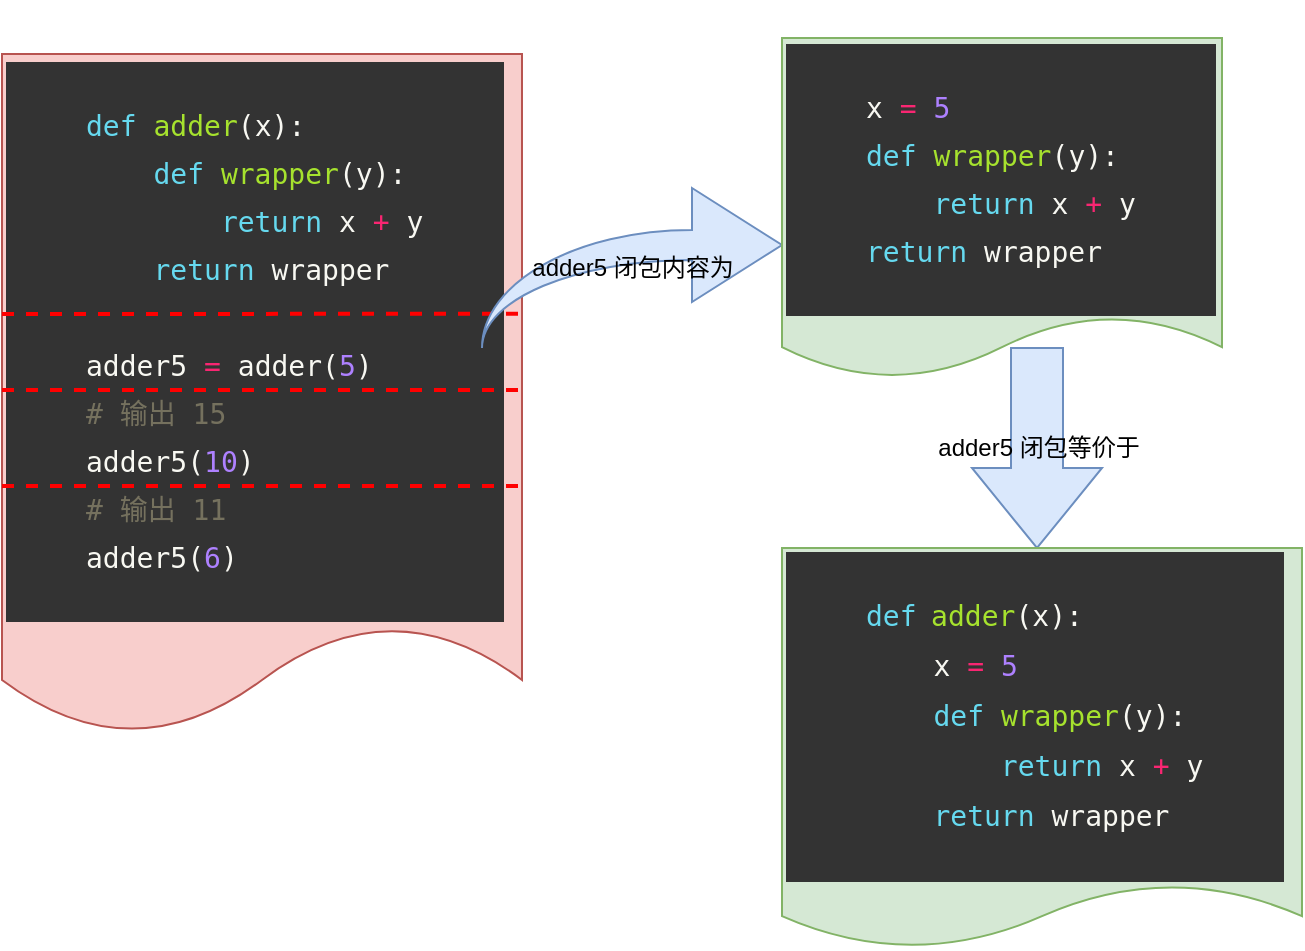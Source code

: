 <mxfile version="12.4.2" type="device" pages="1"><diagram id="7miGDjK9_seosm6ZnfMF" name="第 1 页"><mxGraphModel dx="910" dy="680" grid="1" gridSize="10" guides="1" tooltips="1" connect="1" arrows="1" fold="1" page="1" pageScale="1" pageWidth="827" pageHeight="1169" math="0" shadow="0"><root><mxCell id="0"/><mxCell id="1" parent="0"/><mxCell id="GRdeLkKcVvCpU_xGGk-r-1" value="&lt;pre style=&quot;box-sizing: border-box ; overflow: auto ; font-family: &amp;quot;consolas&amp;quot; , &amp;quot;monaco&amp;quot; , monospace ; font-size: 14px ; padding: 20px 40px ; margin-top: 20px ; margin-bottom: 20px ; line-height: 24px ; color: rgb(255 , 255 , 255) ; word-break: break-all ; overflow-wrap: break-word ; background: rgb(51 , 51 , 51) ; border: none ; border-radius: 0px&quot;&gt;&lt;span class=&quot;k&quot; style=&quot;box-sizing: border-box ; color: rgb(102 , 217 , 239)&quot;&gt;def&lt;/span&gt; &lt;span class=&quot;nf&quot; style=&quot;box-sizing: border-box ; color: rgb(166 , 226 , 46)&quot;&gt;adder&lt;/span&gt;&lt;span class=&quot;p&quot; style=&quot;box-sizing: border-box ; color: rgb(248 , 248 , 242)&quot;&gt;(&lt;/span&gt;&lt;span class=&quot;n&quot; style=&quot;box-sizing: border-box ; color: rgb(248 , 248 , 242)&quot;&gt;x&lt;/span&gt;&lt;span class=&quot;p&quot; style=&quot;box-sizing: border-box ; color: rgb(248 , 248 , 242)&quot;&gt;):&lt;/span&gt;&lt;br&gt;    &lt;span class=&quot;k&quot; style=&quot;box-sizing: border-box ; color: rgb(102 , 217 , 239)&quot;&gt;def&lt;/span&gt; &lt;span class=&quot;nf&quot; style=&quot;box-sizing: border-box ; color: rgb(166 , 226 , 46)&quot;&gt;wrapper&lt;/span&gt;&lt;span class=&quot;p&quot; style=&quot;box-sizing: border-box ; color: rgb(248 , 248 , 242)&quot;&gt;(&lt;/span&gt;&lt;span class=&quot;n&quot; style=&quot;box-sizing: border-box ; color: rgb(248 , 248 , 242)&quot;&gt;y&lt;/span&gt;&lt;span class=&quot;p&quot; style=&quot;box-sizing: border-box ; color: rgb(248 , 248 , 242)&quot;&gt;):&lt;/span&gt;&lt;br&gt;        &lt;span class=&quot;k&quot; style=&quot;box-sizing: border-box ; color: rgb(102 , 217 , 239)&quot;&gt;return&lt;/span&gt; &lt;span class=&quot;n&quot; style=&quot;box-sizing: border-box ; color: rgb(248 , 248 , 242)&quot;&gt;x&lt;/span&gt; &lt;span class=&quot;o&quot; style=&quot;box-sizing: border-box ; color: rgb(249 , 38 , 114)&quot;&gt;+&lt;/span&gt; &lt;span class=&quot;n&quot; style=&quot;box-sizing: border-box ; color: rgb(248 , 248 , 242)&quot;&gt;y&lt;/span&gt;&lt;br&gt;    &lt;span class=&quot;k&quot; style=&quot;box-sizing: border-box ; color: rgb(102 , 217 , 239)&quot;&gt;return&lt;/span&gt; &lt;span class=&quot;n&quot; style=&quot;box-sizing: border-box ; color: rgb(248 , 248 , 242)&quot;&gt;wrapper&lt;/span&gt;&lt;br&gt;&lt;br&gt;&lt;span class=&quot;n&quot; style=&quot;box-sizing: border-box ; color: rgb(248 , 248 , 242)&quot;&gt;adder5&lt;/span&gt; &lt;span class=&quot;o&quot; style=&quot;box-sizing: border-box ; color: rgb(249 , 38 , 114)&quot;&gt;=&lt;/span&gt; &lt;span class=&quot;n&quot; style=&quot;box-sizing: border-box ; color: rgb(248 , 248 , 242)&quot;&gt;adder&lt;/span&gt;&lt;span class=&quot;p&quot; style=&quot;box-sizing: border-box ; color: rgb(248 , 248 , 242)&quot;&gt;(&lt;/span&gt;&lt;span class=&quot;mi&quot; style=&quot;box-sizing: border-box ; color: rgb(174 , 129 , 255)&quot;&gt;5&lt;/span&gt;&lt;span class=&quot;p&quot; style=&quot;box-sizing: border-box ; color: rgb(248 , 248 , 242)&quot;&gt;)&lt;/span&gt;&lt;br&gt;&lt;span class=&quot;c1&quot; style=&quot;box-sizing: border-box ; color: rgb(117 , 113 , 94)&quot;&gt;# 输出 15&lt;/span&gt;&lt;br&gt;&lt;span class=&quot;n&quot; style=&quot;box-sizing: border-box ; color: rgb(248 , 248 , 242)&quot;&gt;adder5&lt;/span&gt;&lt;span class=&quot;p&quot; style=&quot;box-sizing: border-box ; color: rgb(248 , 248 , 242)&quot;&gt;(&lt;/span&gt;&lt;span class=&quot;mi&quot; style=&quot;box-sizing: border-box ; color: rgb(174 , 129 , 255)&quot;&gt;10&lt;/span&gt;&lt;span class=&quot;p&quot; style=&quot;box-sizing: border-box ; color: rgb(248 , 248 , 242)&quot;&gt;)&lt;/span&gt;&lt;br&gt;&lt;span class=&quot;c1&quot; style=&quot;box-sizing: border-box ; color: rgb(117 , 113 , 94)&quot;&gt;# 输出 11&lt;/span&gt;&lt;br&gt;&lt;span class=&quot;n&quot; style=&quot;box-sizing: border-box ; color: rgb(248 , 248 , 242)&quot;&gt;adder5&lt;/span&gt;&lt;span class=&quot;p&quot; style=&quot;box-sizing: border-box ; color: rgb(248 , 248 , 242)&quot;&gt;(&lt;/span&gt;&lt;span class=&quot;mi&quot; style=&quot;box-sizing: border-box ; color: rgb(174 , 129 , 255)&quot;&gt;6&lt;/span&gt;&lt;span class=&quot;p&quot; style=&quot;box-sizing: border-box ; color: rgb(248 , 248 , 242)&quot;&gt;)&lt;/span&gt;&lt;/pre&gt;" style="shape=document;whiteSpace=wrap;html=1;boundedLbl=1;align=left;size=0.159;fillColor=#f8cecc;strokeColor=#b85450;" vertex="1" parent="1"><mxGeometry x="20" y="113" width="260" height="340" as="geometry"/></mxCell><mxCell id="GRdeLkKcVvCpU_xGGk-r-2" style="edgeStyle=orthogonalEdgeStyle;rounded=0;orthogonalLoop=1;jettySize=auto;html=1;entryX=1;entryY=0.382;entryDx=0;entryDy=0;entryPerimeter=0;endArrow=none;endFill=0;strokeColor=#FF0000;strokeWidth=2;dashed=1;" edge="1" parent="1" target="GRdeLkKcVvCpU_xGGk-r-1"><mxGeometry relative="1" as="geometry"><mxPoint x="20" y="243" as="sourcePoint"/><Array as="points"><mxPoint x="20" y="243"/></Array></mxGeometry></mxCell><mxCell id="GRdeLkKcVvCpU_xGGk-r-3" style="edgeStyle=orthogonalEdgeStyle;rounded=0;orthogonalLoop=1;jettySize=auto;html=1;entryX=1;entryY=0.382;entryDx=0;entryDy=0;entryPerimeter=0;endArrow=none;endFill=0;strokeColor=#FF0000;strokeWidth=2;dashed=1;" edge="1" parent="1"><mxGeometry relative="1" as="geometry"><mxPoint x="20" y="281" as="sourcePoint"/><mxPoint x="280" y="281" as="targetPoint"/><Array as="points"><mxPoint x="20" y="281"/></Array></mxGeometry></mxCell><mxCell id="GRdeLkKcVvCpU_xGGk-r-5" style="edgeStyle=orthogonalEdgeStyle;rounded=0;orthogonalLoop=1;jettySize=auto;html=1;entryX=1;entryY=0.382;entryDx=0;entryDy=0;entryPerimeter=0;endArrow=none;endFill=0;strokeColor=#FF0000;strokeWidth=2;dashed=1;" edge="1" parent="1"><mxGeometry relative="1" as="geometry"><mxPoint x="20" y="329" as="sourcePoint"/><mxPoint x="280" y="329" as="targetPoint"/><Array as="points"><mxPoint x="20" y="329"/></Array></mxGeometry></mxCell><mxCell id="GRdeLkKcVvCpU_xGGk-r-7" value="adder5 闭包内容为" style="html=1;shadow=0;dashed=0;align=center;verticalAlign=middle;shape=mxgraph.arrows2.jumpInArrow;dy=7.5;dx=45;arrowHead=57;direction=east;fillColor=#dae8fc;strokeColor=#6c8ebf;" vertex="1" parent="1"><mxGeometry x="260" y="180" width="150" height="80" as="geometry"/></mxCell><mxCell id="GRdeLkKcVvCpU_xGGk-r-8" value="&lt;pre style=&quot;box-sizing: border-box ; overflow: auto ; font-family: &amp;#34;consolas&amp;#34; , &amp;#34;monaco&amp;#34; , monospace ; font-size: 14px ; padding: 20px 40px ; margin-top: 20px ; margin-bottom: 20px ; line-height: 24px ; word-break: break-all ; overflow-wrap: break-word ; background: rgb(51 , 51 , 51) ; border: none ; border-radius: 0px&quot;&gt;&lt;span class=&quot;k&quot; style=&quot;color: rgb(102 , 217 , 239) ; box-sizing: border-box&quot;&gt;&lt;font color=&quot;#f8f8f2&quot; style=&quot;white-space: normal&quot;&gt;x&lt;/font&gt;&lt;span style=&quot;white-space: normal ; color: rgb(255 , 255 , 255)&quot;&gt; &lt;span class=&quot;o&quot; style=&quot;box-sizing: border-box ; color: rgb(249 , 38 , 114)&quot;&gt;=&lt;/span&gt; &lt;span class=&quot;mi&quot; style=&quot;box-sizing: border-box ; color: rgb(174 , 129 , 255)&quot;&gt;5&lt;/span&gt;&lt;/span&gt;&lt;br&gt;&lt;/span&gt;&lt;span class=&quot;k&quot; style=&quot;color: rgb(102 , 217 , 239) ; box-sizing: border-box&quot;&gt;def&lt;/span&gt;&lt;font color=&quot;#ffffff&quot;&gt; &lt;/font&gt;&lt;span class=&quot;nf&quot; style=&quot;color: rgb(166 , 226 , 46) ; box-sizing: border-box&quot;&gt;wrapper&lt;/span&gt;&lt;span class=&quot;p&quot; style=&quot;color: rgb(248 , 248 , 242) ; box-sizing: border-box&quot;&gt;(&lt;/span&gt;&lt;span class=&quot;n&quot; style=&quot;color: rgb(248 , 248 , 242) ; box-sizing: border-box&quot;&gt;y&lt;/span&gt;&lt;span class=&quot;p&quot; style=&quot;color: rgb(248 , 248 , 242) ; box-sizing: border-box&quot;&gt;):&lt;/span&gt;&lt;font color=&quot;#ffffff&quot;&gt;&lt;br&gt;    &lt;/font&gt;&lt;span class=&quot;k&quot; style=&quot;color: rgb(102 , 217 , 239) ; box-sizing: border-box&quot;&gt;return&lt;/span&gt;&lt;font color=&quot;#ffffff&quot;&gt; &lt;/font&gt;&lt;span class=&quot;n&quot; style=&quot;color: rgb(248 , 248 , 242) ; box-sizing: border-box&quot;&gt;x&lt;/span&gt;&lt;font color=&quot;#ffffff&quot;&gt; &lt;/font&gt;&lt;span class=&quot;o&quot; style=&quot;color: rgb(249 , 38 , 114) ; box-sizing: border-box&quot;&gt;+&lt;/span&gt;&lt;font color=&quot;#ffffff&quot;&gt; &lt;/font&gt;&lt;span class=&quot;n&quot; style=&quot;color: rgb(248 , 248 , 242) ; box-sizing: border-box&quot;&gt;y&lt;/span&gt;&lt;font color=&quot;#ffffff&quot;&gt;&lt;br&gt;&lt;/font&gt;&lt;span class=&quot;k&quot; style=&quot;color: rgb(102 , 217 , 239) ; box-sizing: border-box&quot;&gt;return&lt;/span&gt;&lt;font color=&quot;#ffffff&quot;&gt; &lt;/font&gt;&lt;span class=&quot;n&quot; style=&quot;color: rgb(248 , 248 , 242) ; box-sizing: border-box&quot;&gt;wrapper&lt;/span&gt;&lt;br&gt;&lt;/pre&gt;" style="shape=document;whiteSpace=wrap;html=1;boundedLbl=1;align=left;size=0.181;fillColor=#d5e8d4;strokeColor=#82b366;" vertex="1" parent="1"><mxGeometry x="410" y="105" width="220" height="170" as="geometry"/></mxCell><mxCell id="GRdeLkKcVvCpU_xGGk-r-9" value="adder5 闭包等价于" style="html=1;shadow=0;dashed=0;align=center;verticalAlign=middle;shape=mxgraph.arrows2.arrow;dy=0.6;dx=40;direction=south;notch=0;fillColor=#dae8fc;strokeColor=#6c8ebf;" vertex="1" parent="1"><mxGeometry x="505" y="260" width="65" height="100" as="geometry"/></mxCell><mxCell id="GRdeLkKcVvCpU_xGGk-r-12" value="&lt;pre style=&quot;box-sizing: border-box ; overflow: auto ; padding: 20px 40px ; margin-top: 20px ; margin-bottom: 20px ; line-height: 24px ; word-break: break-all ; overflow-wrap: break-word ; background: rgb(51 , 51 , 51) ; border: none ; border-radius: 0px&quot;&gt;&lt;font color=&quot;#66d9ef&quot; face=&quot;consolas, monaco, monospace&quot;&gt;&lt;span style=&quot;font-size: 14px&quot;&gt;def&lt;/span&gt;&lt;/font&gt; &lt;span class=&quot;nf&quot; style=&quot;font-family: &amp;#34;consolas&amp;#34; , &amp;#34;monaco&amp;#34; , monospace ; font-size: 14px ; white-space: normal ; box-sizing: border-box ; color: rgb(166 , 226 , 46)&quot;&gt;adder&lt;/span&gt;&lt;span class=&quot;p&quot; style=&quot;font-family: &amp;#34;consolas&amp;#34; , &amp;#34;monaco&amp;#34; , monospace ; font-size: 14px ; white-space: normal ; box-sizing: border-box ; color: rgb(248 , 248 , 242)&quot;&gt;(&lt;/span&gt;&lt;span class=&quot;n&quot; style=&quot;font-family: &amp;#34;consolas&amp;#34; , &amp;#34;monaco&amp;#34; , monospace ; font-size: 14px ; white-space: normal ; box-sizing: border-box ; color: rgb(248 , 248 , 242)&quot;&gt;x&lt;/span&gt;&lt;span class=&quot;p&quot; style=&quot;font-family: &amp;#34;consolas&amp;#34; , &amp;#34;monaco&amp;#34; , monospace ; font-size: 14px ; white-space: normal ; box-sizing: border-box ; color: rgb(248 , 248 , 242)&quot;&gt;):&lt;/span&gt;&lt;font color=&quot;#66d9ef&quot; face=&quot;consolas, monaco, monospace&quot;&gt;&lt;span style=&quot;font-size: 14px&quot;&gt;&lt;br&gt;&lt;/span&gt;&lt;/font&gt;&lt;font color=&quot;#66d9ef&quot; face=&quot;consolas, monaco, monospace&quot;&gt;&lt;span style=&quot;font-size: 14px&quot;&gt;    &lt;/span&gt;&lt;/font&gt;&lt;font color=&quot;#f8f8f2&quot; style=&quot;font-family: &amp;#34;consolas&amp;#34; , &amp;#34;monaco&amp;#34; , monospace ; font-size: 14px ; white-space: normal&quot;&gt;x&lt;/font&gt;&lt;span style=&quot;font-family: &amp;#34;consolas&amp;#34; , &amp;#34;monaco&amp;#34; , monospace ; font-size: 14px ; white-space: normal ; color: rgb(255 , 255 , 255)&quot;&gt;&amp;nbsp;&lt;span class=&quot;o&quot; style=&quot;box-sizing: border-box ; color: rgb(249 , 38 , 114)&quot;&gt;=&lt;/span&gt;&amp;nbsp;&lt;span class=&quot;mi&quot; style=&quot;box-sizing: border-box ; color: rgb(174 , 129 , 255)&quot;&gt;5&lt;/span&gt;&lt;/span&gt;&lt;font color=&quot;#66d9ef&quot; face=&quot;consolas, monaco, monospace&quot;&gt;&lt;span style=&quot;font-size: 14px&quot;&gt;&lt;br&gt;&lt;/span&gt;&lt;/font&gt;&lt;font color=&quot;#66d9ef&quot; face=&quot;consolas, monaco, monospace&quot;&gt;&lt;span style=&quot;font-size: 14px&quot;&gt;    def&lt;/span&gt;&lt;/font&gt;&lt;font color=&quot;#ffffff&quot; style=&quot;font-family: &amp;#34;consolas&amp;#34; , &amp;#34;monaco&amp;#34; , monospace ; font-size: 14px ; white-space: normal&quot;&gt; &lt;/font&gt;&lt;span class=&quot;nf&quot; style=&quot;font-family: &amp;#34;consolas&amp;#34; , &amp;#34;monaco&amp;#34; , monospace ; font-size: 14px ; white-space: normal ; color: rgb(166 , 226 , 46) ; box-sizing: border-box&quot;&gt;wrapper&lt;/span&gt;&lt;span class=&quot;p&quot; style=&quot;font-family: &amp;#34;consolas&amp;#34; , &amp;#34;monaco&amp;#34; , monospace ; font-size: 14px ; white-space: normal ; color: rgb(248 , 248 , 242) ; box-sizing: border-box&quot;&gt;(&lt;/span&gt;&lt;span class=&quot;n&quot; style=&quot;font-family: &amp;#34;consolas&amp;#34; , &amp;#34;monaco&amp;#34; , monospace ; font-size: 14px ; white-space: normal ; color: rgb(248 , 248 , 242) ; box-sizing: border-box&quot;&gt;y&lt;/span&gt;&lt;span class=&quot;p&quot; style=&quot;font-family: &amp;#34;consolas&amp;#34; , &amp;#34;monaco&amp;#34; , monospace ; font-size: 14px ; white-space: normal ; color: rgb(248 , 248 , 242) ; box-sizing: border-box&quot;&gt;):&lt;/span&gt;&lt;font color=&quot;#66d9ef&quot; face=&quot;consolas, monaco, monospace&quot;&gt;&lt;span style=&quot;font-size: 14px&quot;&gt;&lt;br&gt;&lt;/span&gt;&lt;/font&gt;&lt;font color=&quot;#66d9ef&quot; face=&quot;consolas, monaco, monospace&quot;&gt;&lt;span style=&quot;font-size: 14px&quot;&gt;        return&lt;/span&gt;&lt;/font&gt;&lt;font color=&quot;#ffffff&quot; style=&quot;font-family: &amp;#34;consolas&amp;#34; , &amp;#34;monaco&amp;#34; , monospace ; font-size: 14px ; white-space: normal&quot;&gt; &lt;/font&gt;&lt;span class=&quot;n&quot; style=&quot;font-family: &amp;#34;consolas&amp;#34; , &amp;#34;monaco&amp;#34; , monospace ; font-size: 14px ; white-space: normal ; color: rgb(248 , 248 , 242) ; box-sizing: border-box&quot;&gt;x&lt;/span&gt;&lt;font color=&quot;#ffffff&quot; style=&quot;font-family: &amp;#34;consolas&amp;#34; , &amp;#34;monaco&amp;#34; , monospace ; font-size: 14px ; white-space: normal&quot;&gt; &lt;/font&gt;&lt;span class=&quot;o&quot; style=&quot;font-family: &amp;#34;consolas&amp;#34; , &amp;#34;monaco&amp;#34; , monospace ; font-size: 14px ; white-space: normal ; color: rgb(249 , 38 , 114) ; box-sizing: border-box&quot;&gt;+&lt;/span&gt;&lt;font color=&quot;#ffffff&quot; style=&quot;font-family: &amp;#34;consolas&amp;#34; , &amp;#34;monaco&amp;#34; , monospace ; font-size: 14px ; white-space: normal&quot;&gt; &lt;/font&gt;&lt;span class=&quot;n&quot; style=&quot;font-family: &amp;#34;consolas&amp;#34; , &amp;#34;monaco&amp;#34; , monospace ; font-size: 14px ; white-space: normal ; color: rgb(248 , 248 , 242) ; box-sizing: border-box&quot;&gt;y&lt;/span&gt;&lt;font color=&quot;#66d9ef&quot; face=&quot;consolas, monaco, monospace&quot;&gt;&lt;span style=&quot;font-size: 14px&quot;&gt;&lt;br&gt;&lt;/span&gt;&lt;/font&gt;&lt;font color=&quot;#66d9ef&quot; face=&quot;consolas, monaco, monospace&quot;&gt;&lt;span style=&quot;font-size: 14px&quot;&gt;    return&lt;/span&gt;&lt;/font&gt;&lt;font color=&quot;#ffffff&quot; style=&quot;font-family: &amp;#34;consolas&amp;#34; , &amp;#34;monaco&amp;#34; , monospace ; font-size: 14px ; white-space: normal&quot;&gt; &lt;/font&gt;&lt;span class=&quot;n&quot; style=&quot;font-family: &amp;#34;consolas&amp;#34; , &amp;#34;monaco&amp;#34; , monospace ; font-size: 14px ; white-space: normal ; color: rgb(248 , 248 , 242) ; box-sizing: border-box&quot;&gt;wrapper&lt;/span&gt;&lt;font face=&quot;consolas, monaco, monospace&quot;&gt;&lt;span style=&quot;font-size: 14px&quot;&gt;&lt;br&gt;&lt;/span&gt;&lt;/font&gt;&lt;/pre&gt;" style="shape=document;whiteSpace=wrap;html=1;boundedLbl=1;align=left;size=0.159;fillColor=#d5e8d4;strokeColor=#82b366;" vertex="1" parent="1"><mxGeometry x="410" y="360" width="260" height="200" as="geometry"/></mxCell></root></mxGraphModel></diagram></mxfile>